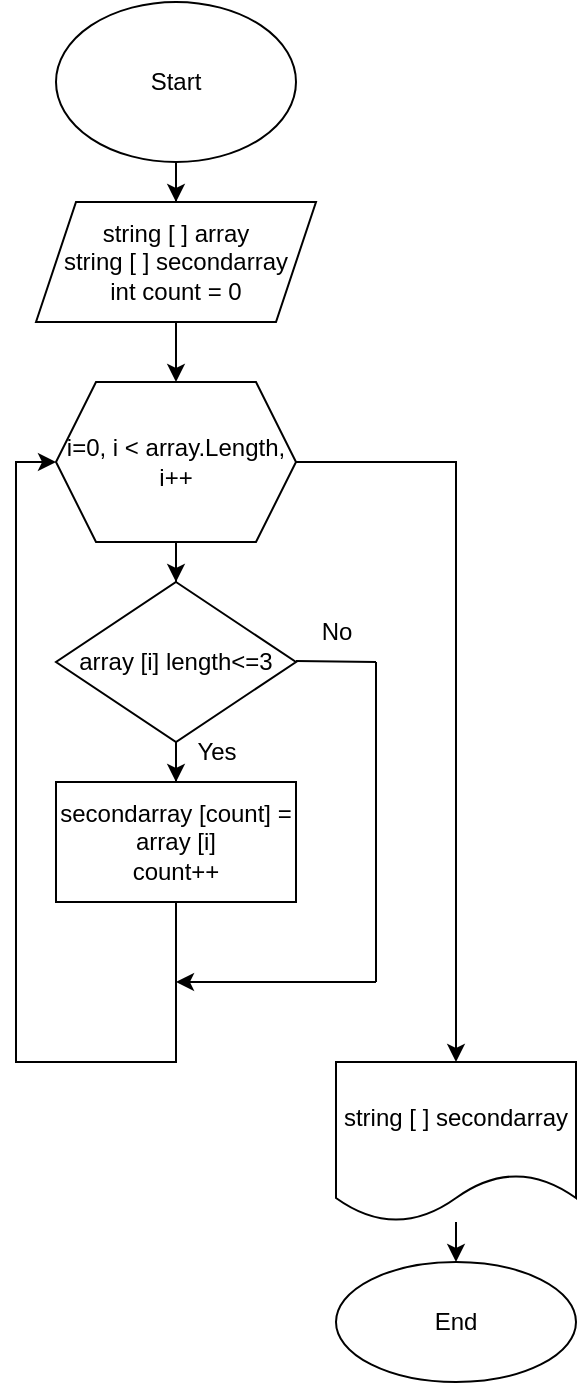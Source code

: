 <mxfile version="20.3.0" type="device"><diagram id="C5RBs43oDa-KdzZeNtuy" name="Page-1"><mxGraphModel dx="1102" dy="685" grid="1" gridSize="10" guides="1" tooltips="1" connect="1" arrows="1" fold="1" page="1" pageScale="1" pageWidth="827" pageHeight="1169" math="0" shadow="0"><root><mxCell id="WIyWlLk6GJQsqaUBKTNV-0"/><mxCell id="WIyWlLk6GJQsqaUBKTNV-1" parent="WIyWlLk6GJQsqaUBKTNV-0"/><mxCell id="EtwqPvOQpkt6uSLcNRLU-2" value="" style="edgeStyle=orthogonalEdgeStyle;rounded=0;orthogonalLoop=1;jettySize=auto;html=1;" edge="1" parent="WIyWlLk6GJQsqaUBKTNV-1" source="EtwqPvOQpkt6uSLcNRLU-0" target="EtwqPvOQpkt6uSLcNRLU-1"><mxGeometry relative="1" as="geometry"/></mxCell><mxCell id="EtwqPvOQpkt6uSLcNRLU-0" value="Start" style="ellipse;whiteSpace=wrap;html=1;" vertex="1" parent="WIyWlLk6GJQsqaUBKTNV-1"><mxGeometry x="320" y="30" width="120" height="80" as="geometry"/></mxCell><mxCell id="EtwqPvOQpkt6uSLcNRLU-4" value="" style="edgeStyle=orthogonalEdgeStyle;rounded=0;orthogonalLoop=1;jettySize=auto;html=1;" edge="1" parent="WIyWlLk6GJQsqaUBKTNV-1" source="EtwqPvOQpkt6uSLcNRLU-1" target="EtwqPvOQpkt6uSLcNRLU-3"><mxGeometry relative="1" as="geometry"/></mxCell><mxCell id="EtwqPvOQpkt6uSLcNRLU-1" value="string [ ] array&lt;br&gt;string [ ] secondarray&lt;br&gt;int count = 0" style="shape=parallelogram;perimeter=parallelogramPerimeter;whiteSpace=wrap;html=1;fixedSize=1;" vertex="1" parent="WIyWlLk6GJQsqaUBKTNV-1"><mxGeometry x="310" y="130" width="140" height="60" as="geometry"/></mxCell><mxCell id="EtwqPvOQpkt6uSLcNRLU-6" value="" style="edgeStyle=orthogonalEdgeStyle;rounded=0;orthogonalLoop=1;jettySize=auto;html=1;" edge="1" parent="WIyWlLk6GJQsqaUBKTNV-1" source="EtwqPvOQpkt6uSLcNRLU-3" target="EtwqPvOQpkt6uSLcNRLU-5"><mxGeometry relative="1" as="geometry"/></mxCell><mxCell id="EtwqPvOQpkt6uSLcNRLU-19" style="edgeStyle=orthogonalEdgeStyle;rounded=0;orthogonalLoop=1;jettySize=auto;html=1;entryX=0.5;entryY=0;entryDx=0;entryDy=0;" edge="1" parent="WIyWlLk6GJQsqaUBKTNV-1" source="EtwqPvOQpkt6uSLcNRLU-3" target="EtwqPvOQpkt6uSLcNRLU-20"><mxGeometry relative="1" as="geometry"><mxPoint x="520" y="600" as="targetPoint"/></mxGeometry></mxCell><mxCell id="EtwqPvOQpkt6uSLcNRLU-3" value="i=0, i &amp;lt; array.Length, i++" style="shape=hexagon;perimeter=hexagonPerimeter2;whiteSpace=wrap;html=1;fixedSize=1;" vertex="1" parent="WIyWlLk6GJQsqaUBKTNV-1"><mxGeometry x="320" y="220" width="120" height="80" as="geometry"/></mxCell><mxCell id="EtwqPvOQpkt6uSLcNRLU-8" value="" style="edgeStyle=orthogonalEdgeStyle;rounded=0;orthogonalLoop=1;jettySize=auto;html=1;" edge="1" parent="WIyWlLk6GJQsqaUBKTNV-1" source="EtwqPvOQpkt6uSLcNRLU-5" target="EtwqPvOQpkt6uSLcNRLU-7"><mxGeometry relative="1" as="geometry"/></mxCell><mxCell id="EtwqPvOQpkt6uSLcNRLU-5" value="array [i] length&amp;lt;=3" style="rhombus;whiteSpace=wrap;html=1;" vertex="1" parent="WIyWlLk6GJQsqaUBKTNV-1"><mxGeometry x="320" y="320" width="120" height="80" as="geometry"/></mxCell><mxCell id="EtwqPvOQpkt6uSLcNRLU-10" style="edgeStyle=orthogonalEdgeStyle;rounded=0;orthogonalLoop=1;jettySize=auto;html=1;entryX=0;entryY=0.5;entryDx=0;entryDy=0;" edge="1" parent="WIyWlLk6GJQsqaUBKTNV-1" source="EtwqPvOQpkt6uSLcNRLU-7" target="EtwqPvOQpkt6uSLcNRLU-3"><mxGeometry relative="1" as="geometry"><Array as="points"><mxPoint x="380" y="560"/><mxPoint x="300" y="560"/><mxPoint x="300" y="260"/></Array></mxGeometry></mxCell><mxCell id="EtwqPvOQpkt6uSLcNRLU-7" value="secondarray [count] = array [i]&lt;br&gt;count++" style="whiteSpace=wrap;html=1;" vertex="1" parent="WIyWlLk6GJQsqaUBKTNV-1"><mxGeometry x="320" y="420" width="120" height="60" as="geometry"/></mxCell><mxCell id="EtwqPvOQpkt6uSLcNRLU-13" value="" style="endArrow=none;html=1;rounded=0;" edge="1" parent="WIyWlLk6GJQsqaUBKTNV-1"><mxGeometry width="50" height="50" relative="1" as="geometry"><mxPoint x="440" y="359.5" as="sourcePoint"/><mxPoint x="480" y="360" as="targetPoint"/></mxGeometry></mxCell><mxCell id="EtwqPvOQpkt6uSLcNRLU-14" value="" style="endArrow=none;html=1;rounded=0;" edge="1" parent="WIyWlLk6GJQsqaUBKTNV-1"><mxGeometry width="50" height="50" relative="1" as="geometry"><mxPoint x="480" y="520" as="sourcePoint"/><mxPoint x="480" y="360" as="targetPoint"/></mxGeometry></mxCell><mxCell id="EtwqPvOQpkt6uSLcNRLU-16" value="" style="endArrow=classic;html=1;rounded=0;" edge="1" parent="WIyWlLk6GJQsqaUBKTNV-1"><mxGeometry width="50" height="50" relative="1" as="geometry"><mxPoint x="480" y="520" as="sourcePoint"/><mxPoint x="380" y="520" as="targetPoint"/></mxGeometry></mxCell><mxCell id="EtwqPvOQpkt6uSLcNRLU-17" value="No" style="text;html=1;align=center;verticalAlign=middle;resizable=0;points=[];autosize=1;strokeColor=none;fillColor=none;" vertex="1" parent="WIyWlLk6GJQsqaUBKTNV-1"><mxGeometry x="440" y="330" width="40" height="30" as="geometry"/></mxCell><mxCell id="EtwqPvOQpkt6uSLcNRLU-18" value="Yes" style="text;html=1;align=center;verticalAlign=middle;resizable=0;points=[];autosize=1;strokeColor=none;fillColor=none;" vertex="1" parent="WIyWlLk6GJQsqaUBKTNV-1"><mxGeometry x="380" y="390" width="40" height="30" as="geometry"/></mxCell><mxCell id="EtwqPvOQpkt6uSLcNRLU-22" value="" style="edgeStyle=orthogonalEdgeStyle;rounded=0;orthogonalLoop=1;jettySize=auto;html=1;" edge="1" parent="WIyWlLk6GJQsqaUBKTNV-1" source="EtwqPvOQpkt6uSLcNRLU-20" target="EtwqPvOQpkt6uSLcNRLU-21"><mxGeometry relative="1" as="geometry"><Array as="points"><mxPoint x="520" y="650"/><mxPoint x="520" y="650"/></Array></mxGeometry></mxCell><mxCell id="EtwqPvOQpkt6uSLcNRLU-20" value="string [ ] secondarray" style="shape=document;whiteSpace=wrap;html=1;boundedLbl=1;" vertex="1" parent="WIyWlLk6GJQsqaUBKTNV-1"><mxGeometry x="460" y="560" width="120" height="80" as="geometry"/></mxCell><mxCell id="EtwqPvOQpkt6uSLcNRLU-21" value="End" style="ellipse;whiteSpace=wrap;html=1;" vertex="1" parent="WIyWlLk6GJQsqaUBKTNV-1"><mxGeometry x="460" y="660" width="120" height="60" as="geometry"/></mxCell></root></mxGraphModel></diagram></mxfile>